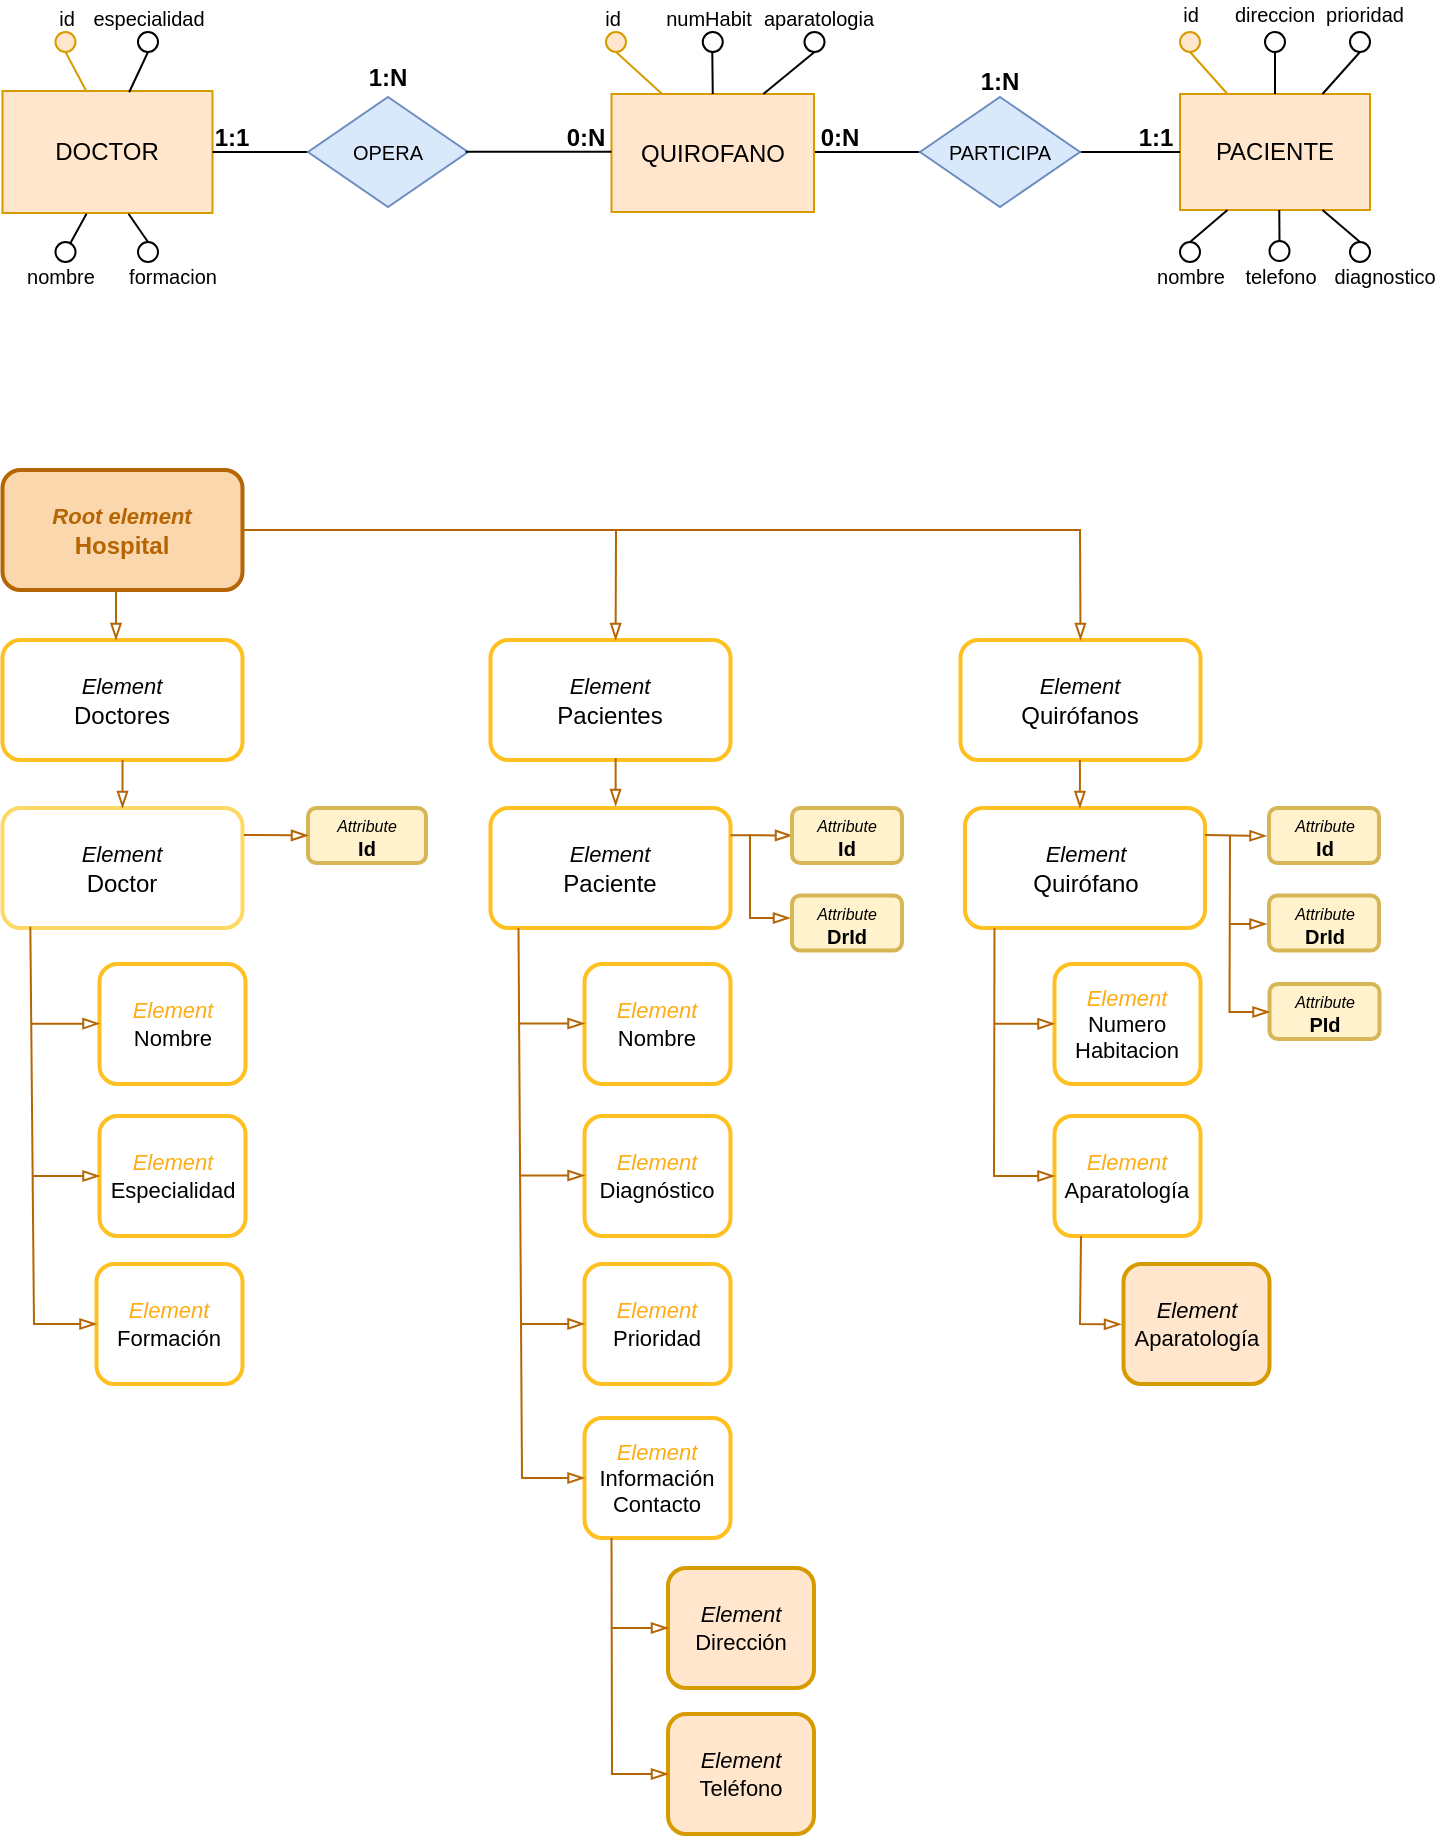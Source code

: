 <mxfile version="26.1.1">
  <diagram name="Página-1" id="zIennUyZC_HK0-jWaU2B">
    <mxGraphModel dx="1114" dy="691" grid="0" gridSize="10" guides="1" tooltips="1" connect="1" arrows="1" fold="1" page="1" pageScale="1" pageWidth="1654" pageHeight="1169" math="0" shadow="0">
      <root>
        <mxCell id="0" />
        <mxCell id="1" parent="0" />
        <mxCell id="Oj7Y6yxwKAm6ebgXdTJ5-8" value="DOCTOR" style="rounded=0;whiteSpace=wrap;html=1;fillColor=#ffe6cc;strokeColor=#d79b00;" parent="1" vertex="1">
          <mxGeometry x="226.25" y="226.5" width="105" height="61" as="geometry" />
        </mxCell>
        <mxCell id="Oj7Y6yxwKAm6ebgXdTJ5-10" value="PACIENTE" style="rounded=0;whiteSpace=wrap;html=1;fillColor=#ffe6cc;strokeColor=#d79b00;" parent="1" vertex="1">
          <mxGeometry x="815" y="228" width="95" height="58" as="geometry" />
        </mxCell>
        <mxCell id="Oj7Y6yxwKAm6ebgXdTJ5-12" value="" style="endArrow=none;html=1;rounded=0;entryX=1;entryY=0.5;entryDx=0;entryDy=0;" parent="1" target="Oj7Y6yxwKAm6ebgXdTJ5-8" edge="1">
          <mxGeometry width="50" height="50" relative="1" as="geometry">
            <mxPoint x="388" y="257" as="sourcePoint" />
            <mxPoint x="593" y="332" as="targetPoint" />
          </mxGeometry>
        </mxCell>
        <mxCell id="Oj7Y6yxwKAm6ebgXdTJ5-13" value="" style="endArrow=none;html=1;rounded=0;exitX=0;exitY=0.5;exitDx=0;exitDy=0;entryX=1;entryY=0.5;entryDx=0;entryDy=0;" parent="1" source="Oj7Y6yxwKAm6ebgXdTJ5-10" edge="1">
          <mxGeometry width="50" height="50" relative="1" as="geometry">
            <mxPoint x="698" y="255.75" as="sourcePoint" />
            <mxPoint x="553.5" y="257.0" as="targetPoint" />
          </mxGeometry>
        </mxCell>
        <mxCell id="Oj7Y6yxwKAm6ebgXdTJ5-14" value="1:N" style="text;html=1;align=center;verticalAlign=middle;whiteSpace=wrap;rounded=0;fontStyle=1" parent="1" vertex="1">
          <mxGeometry x="389" y="205" width="60" height="30" as="geometry" />
        </mxCell>
        <mxCell id="Oj7Y6yxwKAm6ebgXdTJ5-15" value="1:N" style="text;html=1;align=center;verticalAlign=middle;whiteSpace=wrap;rounded=0;fontStyle=1" parent="1" vertex="1">
          <mxGeometry x="695" y="207" width="60" height="30" as="geometry" />
        </mxCell>
        <mxCell id="Oj7Y6yxwKAm6ebgXdTJ5-16" value="0:N" style="text;html=1;align=center;verticalAlign=middle;whiteSpace=wrap;rounded=0;fontStyle=1" parent="1" vertex="1">
          <mxGeometry x="488" y="235" width="60" height="30" as="geometry" />
        </mxCell>
        <mxCell id="Oj7Y6yxwKAm6ebgXdTJ5-20" value="" style="endArrow=none;html=1;rounded=0;exitX=0.5;exitY=1;exitDx=0;exitDy=0;entryX=0.603;entryY=0.01;entryDx=0;entryDy=0;entryPerimeter=0;" parent="1" source="Oj7Y6yxwKAm6ebgXdTJ5-23" target="Oj7Y6yxwKAm6ebgXdTJ5-8" edge="1">
          <mxGeometry width="50" height="50" relative="1" as="geometry">
            <mxPoint x="253" y="315" as="sourcePoint" />
            <mxPoint x="233" y="295" as="targetPoint" />
          </mxGeometry>
        </mxCell>
        <mxCell id="Oj7Y6yxwKAm6ebgXdTJ5-21" value="" style="endArrow=none;html=1;rounded=0;fillColor=#ffe6cc;strokeColor=#d79b00;entryX=0.397;entryY=-0.006;entryDx=0;entryDy=0;entryPerimeter=0;exitX=0.5;exitY=1;exitDx=0;exitDy=0;" parent="1" source="Oj7Y6yxwKAm6ebgXdTJ5-22" target="Oj7Y6yxwKAm6ebgXdTJ5-8" edge="1">
          <mxGeometry width="50" height="50" relative="1" as="geometry">
            <mxPoint x="229" y="206" as="sourcePoint" />
            <mxPoint x="245.985" y="226.495" as="targetPoint" />
          </mxGeometry>
        </mxCell>
        <mxCell id="Oj7Y6yxwKAm6ebgXdTJ5-22" value="" style="ellipse;whiteSpace=wrap;html=1;aspect=fixed;fillColor=#ffe6cc;strokeColor=#d79b00;" parent="1" vertex="1">
          <mxGeometry x="252.75" y="197" width="10" height="10" as="geometry" />
        </mxCell>
        <mxCell id="Oj7Y6yxwKAm6ebgXdTJ5-23" value="" style="ellipse;whiteSpace=wrap;html=1;aspect=fixed;" parent="1" vertex="1">
          <mxGeometry x="294" y="197" width="10" height="10" as="geometry" />
        </mxCell>
        <mxCell id="Oj7Y6yxwKAm6ebgXdTJ5-24" value="" style="ellipse;whiteSpace=wrap;html=1;aspect=fixed;" parent="1" vertex="1">
          <mxGeometry x="252.75" y="302" width="10" height="10" as="geometry" />
        </mxCell>
        <mxCell id="Oj7Y6yxwKAm6ebgXdTJ5-25" value="" style="ellipse;whiteSpace=wrap;html=1;aspect=fixed;" parent="1" vertex="1">
          <mxGeometry x="294" y="302" width="10" height="10" as="geometry" />
        </mxCell>
        <mxCell id="Oj7Y6yxwKAm6ebgXdTJ5-27" value="" style="endArrow=none;html=1;rounded=0;entryX=0.4;entryY=1.006;entryDx=0;entryDy=0;entryPerimeter=0;" parent="1" source="Oj7Y6yxwKAm6ebgXdTJ5-24" target="Oj7Y6yxwKAm6ebgXdTJ5-8" edge="1">
          <mxGeometry width="50" height="50" relative="1" as="geometry">
            <mxPoint x="257" y="305" as="sourcePoint" />
            <mxPoint x="265" y="295" as="targetPoint" />
          </mxGeometry>
        </mxCell>
        <mxCell id="Oj7Y6yxwKAm6ebgXdTJ5-28" value="" style="endArrow=none;html=1;rounded=0;exitX=0.5;exitY=0;exitDx=0;exitDy=0;entryX=0.6;entryY=1.006;entryDx=0;entryDy=0;entryPerimeter=0;" parent="1" source="Oj7Y6yxwKAm6ebgXdTJ5-25" target="Oj7Y6yxwKAm6ebgXdTJ5-8" edge="1">
          <mxGeometry width="50" height="50" relative="1" as="geometry">
            <mxPoint x="280" y="324" as="sourcePoint" />
            <mxPoint x="277" y="305" as="targetPoint" />
          </mxGeometry>
        </mxCell>
        <mxCell id="Oj7Y6yxwKAm6ebgXdTJ5-48" value="id" style="text;html=1;align=center;verticalAlign=middle;whiteSpace=wrap;rounded=0;fontSize=10;" parent="1" vertex="1">
          <mxGeometry x="250.5" y="183" width="14.5" height="14" as="geometry" />
        </mxCell>
        <mxCell id="Oj7Y6yxwKAm6ebgXdTJ5-49" value="nombre" style="text;html=1;align=center;verticalAlign=middle;whiteSpace=wrap;rounded=0;fontSize=10;" parent="1" vertex="1">
          <mxGeometry x="248.25" y="311.52" width="14.5" height="14" as="geometry" />
        </mxCell>
        <mxCell id="Oj7Y6yxwKAm6ebgXdTJ5-51" value="especialidad" style="text;html=1;align=center;verticalAlign=middle;whiteSpace=wrap;rounded=0;fontSize=10;" parent="1" vertex="1">
          <mxGeometry x="291.75" y="183" width="14.5" height="14" as="geometry" />
        </mxCell>
        <mxCell id="Oj7Y6yxwKAm6ebgXdTJ5-52" value="formacion" style="text;html=1;align=center;verticalAlign=middle;whiteSpace=wrap;rounded=0;fontSize=10;" parent="1" vertex="1">
          <mxGeometry x="304" y="311.52" width="14.5" height="14" as="geometry" />
        </mxCell>
        <mxCell id="Oj7Y6yxwKAm6ebgXdTJ5-56" value="QUIROFANO" style="rounded=0;whiteSpace=wrap;html=1;fillColor=#ffe6cc;strokeColor=#d79b00;" parent="1" vertex="1">
          <mxGeometry x="530.75" y="228" width="101.25" height="59" as="geometry" />
        </mxCell>
        <mxCell id="Oj7Y6yxwKAm6ebgXdTJ5-57" value="" style="endArrow=none;html=1;rounded=0;exitX=0.5;exitY=0;exitDx=0;exitDy=0;entryX=0.477;entryY=0.987;entryDx=0;entryDy=0;entryPerimeter=0;" parent="1" source="Oj7Y6yxwKAm6ebgXdTJ5-60" edge="1">
          <mxGeometry width="50" height="50" relative="1" as="geometry">
            <mxPoint x="578.5" y="228" as="sourcePoint" />
            <mxPoint x="578.796" y="200.713" as="targetPoint" />
          </mxGeometry>
        </mxCell>
        <mxCell id="Oj7Y6yxwKAm6ebgXdTJ5-58" value="" style="endArrow=none;html=1;rounded=0;fillColor=#ffe6cc;strokeColor=#d79b00;entryX=0.25;entryY=0;entryDx=0;entryDy=0;exitX=0.5;exitY=1;exitDx=0;exitDy=0;" parent="1" source="Oj7Y6yxwKAm6ebgXdTJ5-59" target="Oj7Y6yxwKAm6ebgXdTJ5-56" edge="1">
          <mxGeometry width="50" height="50" relative="1" as="geometry">
            <mxPoint x="539.25" y="327.52" as="sourcePoint" />
            <mxPoint x="573.204" y="294.995" as="targetPoint" />
          </mxGeometry>
        </mxCell>
        <mxCell id="Oj7Y6yxwKAm6ebgXdTJ5-59" value="" style="ellipse;whiteSpace=wrap;html=1;aspect=fixed;fillColor=#ffe6cc;strokeColor=#d79b00;" parent="1" vertex="1">
          <mxGeometry x="528" y="197" width="10" height="10" as="geometry" />
        </mxCell>
        <mxCell id="Oj7Y6yxwKAm6ebgXdTJ5-61" value="" style="ellipse;whiteSpace=wrap;html=1;aspect=fixed;" parent="1" vertex="1">
          <mxGeometry x="627.25" y="197" width="10" height="10" as="geometry" />
        </mxCell>
        <mxCell id="Oj7Y6yxwKAm6ebgXdTJ5-62" value="" style="endArrow=none;html=1;rounded=0;exitX=0.5;exitY=1;exitDx=0;exitDy=0;entryX=0.75;entryY=0;entryDx=0;entryDy=0;" parent="1" source="Oj7Y6yxwKAm6ebgXdTJ5-61" target="Oj7Y6yxwKAm6ebgXdTJ5-56" edge="1">
          <mxGeometry width="50" height="50" relative="1" as="geometry">
            <mxPoint x="592.25" y="327.52" as="sourcePoint" />
            <mxPoint x="583.92" y="295.384" as="targetPoint" />
          </mxGeometry>
        </mxCell>
        <mxCell id="Oj7Y6yxwKAm6ebgXdTJ5-63" value="id" style="text;html=1;align=center;verticalAlign=middle;whiteSpace=wrap;rounded=0;fontSize=10;" parent="1" vertex="1">
          <mxGeometry x="523.5" y="183.0" width="14.5" height="14" as="geometry" />
        </mxCell>
        <mxCell id="Oj7Y6yxwKAm6ebgXdTJ5-64" value="numHabit" style="text;html=1;align=center;verticalAlign=middle;whiteSpace=wrap;rounded=0;fontSize=10;" parent="1" vertex="1">
          <mxGeometry x="571.5" y="183.0" width="14.5" height="14" as="geometry" />
        </mxCell>
        <mxCell id="Oj7Y6yxwKAm6ebgXdTJ5-65" value="aparatologia" style="text;html=1;align=center;verticalAlign=middle;whiteSpace=wrap;rounded=0;fontSize=10;" parent="1" vertex="1">
          <mxGeometry x="627.25" y="183" width="14.5" height="14" as="geometry" />
        </mxCell>
        <mxCell id="Oj7Y6yxwKAm6ebgXdTJ5-66" value="OPERA" style="rhombus;whiteSpace=wrap;html=1;fillColor=#dae8fc;strokeColor=#6c8ebf;fontSize=10;" parent="1" vertex="1">
          <mxGeometry x="379" y="229.5" width="80" height="55" as="geometry" />
        </mxCell>
        <mxCell id="Oj7Y6yxwKAm6ebgXdTJ5-67" value="" style="endArrow=none;html=1;rounded=0;entryX=1;entryY=0.5;entryDx=0;entryDy=0;" parent="1" edge="1">
          <mxGeometry width="50" height="50" relative="1" as="geometry">
            <mxPoint x="530.75" y="256.83" as="sourcePoint" />
            <mxPoint x="457.75" y="256.83" as="targetPoint" />
          </mxGeometry>
        </mxCell>
        <mxCell id="Oj7Y6yxwKAm6ebgXdTJ5-68" value="1:1" style="text;html=1;align=center;verticalAlign=middle;whiteSpace=wrap;rounded=0;fontStyle=1" parent="1" vertex="1">
          <mxGeometry x="311" y="235" width="60" height="30" as="geometry" />
        </mxCell>
        <mxCell id="Oj7Y6yxwKAm6ebgXdTJ5-69" value="PARTICIPA" style="rhombus;whiteSpace=wrap;html=1;fillColor=#dae8fc;strokeColor=#6c8ebf;fontSize=10;" parent="1" vertex="1">
          <mxGeometry x="685" y="229.5" width="80" height="55" as="geometry" />
        </mxCell>
        <mxCell id="Oj7Y6yxwKAm6ebgXdTJ5-70" value="" style="endArrow=none;html=1;rounded=0;fillColor=#ffe6cc;strokeColor=#d79b00;entryX=0.25;entryY=0;entryDx=0;entryDy=0;exitX=0.5;exitY=1;exitDx=0;exitDy=0;" parent="1" source="Oj7Y6yxwKAm6ebgXdTJ5-76" target="Oj7Y6yxwKAm6ebgXdTJ5-10" edge="1">
          <mxGeometry width="50" height="50" relative="1" as="geometry">
            <mxPoint x="839" y="312" as="sourcePoint" />
            <mxPoint x="886.204" y="292.995" as="targetPoint" />
          </mxGeometry>
        </mxCell>
        <mxCell id="Oj7Y6yxwKAm6ebgXdTJ5-74" value="nombre" style="text;html=1;align=center;verticalAlign=middle;whiteSpace=wrap;rounded=0;fontSize=10;" parent="1" vertex="1">
          <mxGeometry x="813" y="311.52" width="14.5" height="14" as="geometry" />
        </mxCell>
        <mxCell id="Oj7Y6yxwKAm6ebgXdTJ5-75" value="diagnostico" style="text;html=1;align=center;verticalAlign=middle;whiteSpace=wrap;rounded=0;fontSize=10;" parent="1" vertex="1">
          <mxGeometry x="910" y="311.52" width="14.5" height="14" as="geometry" />
        </mxCell>
        <mxCell id="Oj7Y6yxwKAm6ebgXdTJ5-76" value="" style="ellipse;whiteSpace=wrap;html=1;aspect=fixed;fillColor=#ffe6cc;strokeColor=#d79b00;" parent="1" vertex="1">
          <mxGeometry x="815" y="197" width="10" height="10" as="geometry" />
        </mxCell>
        <mxCell id="Oj7Y6yxwKAm6ebgXdTJ5-77" value="id" style="text;html=1;align=center;verticalAlign=middle;whiteSpace=wrap;rounded=0;fontSize=10;" parent="1" vertex="1">
          <mxGeometry x="812.75" y="181" width="14.5" height="14" as="geometry" />
        </mxCell>
        <mxCell id="Oj7Y6yxwKAm6ebgXdTJ5-78" value="" style="ellipse;whiteSpace=wrap;html=1;aspect=fixed;" parent="1" vertex="1">
          <mxGeometry x="857.5" y="197" width="10" height="10" as="geometry" />
        </mxCell>
        <mxCell id="Oj7Y6yxwKAm6ebgXdTJ5-79" value="" style="ellipse;whiteSpace=wrap;html=1;aspect=fixed;" parent="1" vertex="1">
          <mxGeometry x="900" y="197" width="10" height="10" as="geometry" />
        </mxCell>
        <mxCell id="Oj7Y6yxwKAm6ebgXdTJ5-83" value="telefono" style="text;html=1;align=center;verticalAlign=middle;whiteSpace=wrap;rounded=0;fontSize=10;" parent="1" vertex="1">
          <mxGeometry x="857.5" y="311.52" width="14.5" height="14" as="geometry" />
        </mxCell>
        <mxCell id="Oj7Y6yxwKAm6ebgXdTJ5-84" value="direccion" style="text;html=1;align=center;verticalAlign=middle;whiteSpace=wrap;rounded=0;fontSize=10;" parent="1" vertex="1">
          <mxGeometry x="855.25" y="181" width="14.5" height="14" as="geometry" />
        </mxCell>
        <mxCell id="Oj7Y6yxwKAm6ebgXdTJ5-86" value="prioridad" style="text;html=1;align=center;verticalAlign=middle;whiteSpace=wrap;rounded=0;fontSize=10;" parent="1" vertex="1">
          <mxGeometry x="900" y="181" width="14.5" height="14" as="geometry" />
        </mxCell>
        <mxCell id="Oj7Y6yxwKAm6ebgXdTJ5-88" value="" style="endArrow=none;html=1;rounded=0;exitX=0.5;exitY=0;exitDx=0;exitDy=0;entryX=0.477;entryY=0.987;entryDx=0;entryDy=0;entryPerimeter=0;" parent="1" source="Oj7Y6yxwKAm6ebgXdTJ5-56" target="Oj7Y6yxwKAm6ebgXdTJ5-60" edge="1">
          <mxGeometry width="50" height="50" relative="1" as="geometry">
            <mxPoint x="578.5" y="228" as="sourcePoint" />
            <mxPoint x="578.796" y="200.713" as="targetPoint" />
          </mxGeometry>
        </mxCell>
        <mxCell id="Oj7Y6yxwKAm6ebgXdTJ5-60" value="" style="ellipse;whiteSpace=wrap;html=1;aspect=fixed;" parent="1" vertex="1">
          <mxGeometry x="576.38" y="197" width="10" height="10" as="geometry" />
        </mxCell>
        <mxCell id="Oj7Y6yxwKAm6ebgXdTJ5-90" value="1:1" style="text;html=1;align=center;verticalAlign=middle;whiteSpace=wrap;rounded=0;fontStyle=1" parent="1" vertex="1">
          <mxGeometry x="773" y="235" width="60" height="30" as="geometry" />
        </mxCell>
        <mxCell id="Oj7Y6yxwKAm6ebgXdTJ5-91" value="0:N" style="text;html=1;align=center;verticalAlign=middle;whiteSpace=wrap;rounded=0;fontStyle=1" parent="1" vertex="1">
          <mxGeometry x="615" y="235" width="60" height="30" as="geometry" />
        </mxCell>
        <mxCell id="Oj7Y6yxwKAm6ebgXdTJ5-92" value="" style="endArrow=none;html=1;rounded=0;exitX=0.5;exitY=1;exitDx=0;exitDy=0;entryX=0.5;entryY=0;entryDx=0;entryDy=0;" parent="1" source="Oj7Y6yxwKAm6ebgXdTJ5-78" target="Oj7Y6yxwKAm6ebgXdTJ5-10" edge="1">
          <mxGeometry width="50" height="50" relative="1" as="geometry">
            <mxPoint x="887" y="205" as="sourcePoint" />
            <mxPoint x="862" y="226" as="targetPoint" />
          </mxGeometry>
        </mxCell>
        <mxCell id="Oj7Y6yxwKAm6ebgXdTJ5-94" value="" style="endArrow=none;html=1;rounded=0;entryX=0.75;entryY=0;entryDx=0;entryDy=0;exitX=0.5;exitY=1;exitDx=0;exitDy=0;" parent="1" source="Oj7Y6yxwKAm6ebgXdTJ5-79" target="Oj7Y6yxwKAm6ebgXdTJ5-10" edge="1">
          <mxGeometry width="50" height="50" relative="1" as="geometry">
            <mxPoint x="895" y="208" as="sourcePoint" />
            <mxPoint x="894" y="223" as="targetPoint" />
          </mxGeometry>
        </mxCell>
        <mxCell id="Oj7Y6yxwKAm6ebgXdTJ5-96" value="" style="endArrow=none;html=1;rounded=0;exitX=0.25;exitY=1;exitDx=0;exitDy=0;entryX=0;entryY=0.5;entryDx=0;entryDy=0;" parent="1" source="Oj7Y6yxwKAm6ebgXdTJ5-10" target="Oj7Y6yxwKAm6ebgXdTJ5-97" edge="1">
          <mxGeometry width="50" height="50" relative="1" as="geometry">
            <mxPoint x="833" y="293" as="sourcePoint" />
            <mxPoint x="826" y="312" as="targetPoint" />
          </mxGeometry>
        </mxCell>
        <mxCell id="Oj7Y6yxwKAm6ebgXdTJ5-97" value="" style="ellipse;whiteSpace=wrap;html=1;aspect=fixed;direction=south;" parent="1" vertex="1">
          <mxGeometry x="815" y="302" width="10" height="10" as="geometry" />
        </mxCell>
        <mxCell id="Oj7Y6yxwKAm6ebgXdTJ5-98" value="" style="endArrow=none;html=1;rounded=0;exitX=0.5;exitY=1;exitDx=0;exitDy=0;entryX=0.5;entryY=0;entryDx=0;entryDy=0;" parent="1" source="Oj7Y6yxwKAm6ebgXdTJ5-85" edge="1">
          <mxGeometry width="50" height="50" relative="1" as="geometry">
            <mxPoint x="864.64" y="286" as="sourcePoint" />
            <mxPoint x="864.64" y="307" as="targetPoint" />
          </mxGeometry>
        </mxCell>
        <mxCell id="Oj7Y6yxwKAm6ebgXdTJ5-99" value="" style="endArrow=none;html=1;rounded=0;exitX=0.5;exitY=1;exitDx=0;exitDy=0;entryX=0.5;entryY=0;entryDx=0;entryDy=0;" parent="1" target="Oj7Y6yxwKAm6ebgXdTJ5-85" edge="1">
          <mxGeometry width="50" height="50" relative="1" as="geometry">
            <mxPoint x="864.64" y="286" as="sourcePoint" />
            <mxPoint x="864.64" y="307" as="targetPoint" />
          </mxGeometry>
        </mxCell>
        <mxCell id="Oj7Y6yxwKAm6ebgXdTJ5-85" value="" style="ellipse;whiteSpace=wrap;html=1;aspect=fixed;" parent="1" vertex="1">
          <mxGeometry x="859.75" y="301.52" width="10" height="10" as="geometry" />
        </mxCell>
        <mxCell id="Oj7Y6yxwKAm6ebgXdTJ5-100" value="" style="endArrow=none;html=1;rounded=0;exitX=0.75;exitY=1;exitDx=0;exitDy=0;entryX=0.5;entryY=0;entryDx=0;entryDy=0;" parent="1" source="Oj7Y6yxwKAm6ebgXdTJ5-10" target="Oj7Y6yxwKAm6ebgXdTJ5-101" edge="1">
          <mxGeometry width="50" height="50" relative="1" as="geometry">
            <mxPoint x="899.64" y="295.52" as="sourcePoint" />
            <mxPoint x="900" y="300" as="targetPoint" />
          </mxGeometry>
        </mxCell>
        <mxCell id="Oj7Y6yxwKAm6ebgXdTJ5-101" value="" style="ellipse;whiteSpace=wrap;html=1;aspect=fixed;" parent="1" vertex="1">
          <mxGeometry x="900" y="302" width="10" height="10" as="geometry" />
        </mxCell>
        <mxCell id="Oj7Y6yxwKAm6ebgXdTJ5-102" value="&lt;font style=&quot;font-size: 11px;&quot;&gt;&lt;i&gt;&lt;b&gt;Root element&lt;/b&gt;&lt;/i&gt;&lt;/font&gt;&lt;div&gt;&lt;b&gt;&lt;font&gt;Hospital&lt;/font&gt;&lt;/b&gt;&lt;/div&gt;" style="rounded=1;whiteSpace=wrap;html=1;strokeColor=#b46504;strokeWidth=2;fillColor=#fad7ac;fontColor=light-dark(#b56503, #ededed);" parent="1" vertex="1">
          <mxGeometry x="226.25" y="416" width="120" height="60" as="geometry" />
        </mxCell>
        <mxCell id="Oj7Y6yxwKAm6ebgXdTJ5-103" value="&lt;font style=&quot;font-size: 11px;&quot;&gt;&lt;i&gt;Element&lt;/i&gt;&lt;/font&gt;&lt;div&gt;Doctores&lt;/div&gt;" style="rounded=1;whiteSpace=wrap;html=1;strokeColor=#FFC022;strokeWidth=2;" parent="1" vertex="1">
          <mxGeometry x="226.25" y="501" width="120" height="60" as="geometry" />
        </mxCell>
        <mxCell id="Oj7Y6yxwKAm6ebgXdTJ5-104" value="&lt;font style=&quot;font-size: 11px;&quot;&gt;&lt;i&gt;Element&lt;/i&gt;&lt;/font&gt;&lt;div&gt;Pacientes&lt;/div&gt;" style="rounded=1;whiteSpace=wrap;html=1;strokeColor=#FFC022;strokeWidth=2;" parent="1" vertex="1">
          <mxGeometry x="470.25" y="501" width="120" height="60" as="geometry" />
        </mxCell>
        <mxCell id="Oj7Y6yxwKAm6ebgXdTJ5-105" value="&lt;font style=&quot;font-size: 11px;&quot;&gt;&lt;i&gt;Element&lt;/i&gt;&lt;/font&gt;&lt;div&gt;Quirófanos&lt;/div&gt;" style="rounded=1;whiteSpace=wrap;html=1;strokeColor=#FFC022;strokeWidth=2;" parent="1" vertex="1">
          <mxGeometry x="705.25" y="501" width="120" height="60" as="geometry" />
        </mxCell>
        <mxCell id="Oj7Y6yxwKAm6ebgXdTJ5-106" value="&lt;font style=&quot;font-size: 11px;&quot;&gt;&lt;i&gt;Element&lt;/i&gt;&lt;/font&gt;&lt;div&gt;Doctor&lt;/div&gt;" style="rounded=1;whiteSpace=wrap;html=1;strokeColor=#FFD966;strokeWidth=2;" parent="1" vertex="1">
          <mxGeometry x="226.25" y="585" width="120" height="60" as="geometry" />
        </mxCell>
        <mxCell id="Oj7Y6yxwKAm6ebgXdTJ5-107" value="&lt;font style=&quot;font-size: 11px;&quot;&gt;&lt;i&gt;Element&lt;/i&gt;&lt;/font&gt;&lt;div&gt;Paciente&lt;/div&gt;" style="rounded=1;whiteSpace=wrap;html=1;strokeColor=#FFC022;strokeWidth=2;" parent="1" vertex="1">
          <mxGeometry x="470.25" y="585" width="120" height="60" as="geometry" />
        </mxCell>
        <mxCell id="Oj7Y6yxwKAm6ebgXdTJ5-108" value="&lt;font style=&quot;font-size: 11px;&quot;&gt;&lt;i&gt;Element&lt;/i&gt;&lt;/font&gt;&lt;div&gt;Quirófano&lt;/div&gt;" style="rounded=1;whiteSpace=wrap;html=1;strokeColor=#FFC022;strokeWidth=2;" parent="1" vertex="1">
          <mxGeometry x="707.5" y="585" width="120" height="60" as="geometry" />
        </mxCell>
        <mxCell id="Oj7Y6yxwKAm6ebgXdTJ5-109" value="&lt;font style=&quot;font-size: 8px;&quot;&gt;&lt;i style=&quot;&quot;&gt;Attribute&lt;/i&gt;&lt;/font&gt;&lt;div&gt;&lt;b&gt;Id&lt;/b&gt;&lt;/div&gt;" style="rounded=1;whiteSpace=wrap;html=1;strokeColor=#d6b656;strokeWidth=2;fillColor=#fff2cc;fontSize=10;" parent="1" vertex="1">
          <mxGeometry x="379" y="585" width="59" height="27.5" as="geometry" />
        </mxCell>
        <mxCell id="Oj7Y6yxwKAm6ebgXdTJ5-110" value="&lt;font style=&quot;color: rgb(255, 172, 19);&quot;&gt;&lt;i&gt;Element&lt;/i&gt;&lt;/font&gt;&lt;div&gt;Nombre&lt;/div&gt;" style="rounded=1;whiteSpace=wrap;html=1;strokeColor=#FFC022;strokeWidth=2;fontSize=11;" parent="1" vertex="1">
          <mxGeometry x="274.75" y="663" width="73" height="60" as="geometry" />
        </mxCell>
        <mxCell id="Oj7Y6yxwKAm6ebgXdTJ5-111" value="&lt;font style=&quot;color: rgb(255, 172, 19);&quot;&gt;&lt;i&gt;Element&lt;/i&gt;&lt;/font&gt;&lt;div&gt;Especialidad&lt;/div&gt;" style="rounded=1;whiteSpace=wrap;html=1;strokeColor=#FFC022;strokeWidth=2;fontSize=11;" parent="1" vertex="1">
          <mxGeometry x="274.75" y="739" width="73" height="60" as="geometry" />
        </mxCell>
        <mxCell id="Oj7Y6yxwKAm6ebgXdTJ5-112" value="&lt;font style=&quot;color: rgb(255, 172, 19);&quot;&gt;&lt;i&gt;Element&lt;/i&gt;&lt;/font&gt;&lt;div&gt;Formación&lt;/div&gt;" style="rounded=1;whiteSpace=wrap;html=1;strokeColor=#FFC022;strokeWidth=2;fontSize=11;" parent="1" vertex="1">
          <mxGeometry x="273.25" y="813" width="73" height="60" as="geometry" />
        </mxCell>
        <mxCell id="Oj7Y6yxwKAm6ebgXdTJ5-113" value="" style="endArrow=blockThin;html=1;rounded=0;exitX=0.116;exitY=0.99;exitDx=0;exitDy=0;exitPerimeter=0;entryX=0;entryY=0.5;entryDx=0;entryDy=0;endFill=0;fillColor=#fad7ac;strokeColor=#b46504;" parent="1" source="Oj7Y6yxwKAm6ebgXdTJ5-106" target="Oj7Y6yxwKAm6ebgXdTJ5-112" edge="1">
          <mxGeometry width="50" height="50" relative="1" as="geometry">
            <mxPoint x="351" y="774" as="sourcePoint" />
            <mxPoint x="401" y="724" as="targetPoint" />
            <Array as="points">
              <mxPoint x="242" y="843" />
            </Array>
          </mxGeometry>
        </mxCell>
        <mxCell id="Oj7Y6yxwKAm6ebgXdTJ5-114" value="" style="endArrow=blockThin;html=1;rounded=0;entryX=0;entryY=0.5;entryDx=0;entryDy=0;strokeColor=#b46504;align=center;verticalAlign=middle;fontFamily=Helvetica;fontSize=11;fontColor=default;labelBackgroundColor=default;endFill=0;fillColor=#fad7ac;" parent="1" target="Oj7Y6yxwKAm6ebgXdTJ5-111" edge="1">
          <mxGeometry width="50" height="50" relative="1" as="geometry">
            <mxPoint x="241" y="769" as="sourcePoint" />
            <mxPoint x="359" y="722" as="targetPoint" />
          </mxGeometry>
        </mxCell>
        <mxCell id="Oj7Y6yxwKAm6ebgXdTJ5-115" value="" style="endArrow=blockThin;html=1;rounded=0;entryX=0;entryY=0.5;entryDx=0;entryDy=0;strokeColor=#b46504;align=center;verticalAlign=middle;fontFamily=Helvetica;fontSize=11;fontColor=default;labelBackgroundColor=default;endFill=0;fillColor=#fad7ac;" parent="1" edge="1">
          <mxGeometry width="50" height="50" relative="1" as="geometry">
            <mxPoint x="240.75" y="692.83" as="sourcePoint" />
            <mxPoint x="274.75" y="692.83" as="targetPoint" />
          </mxGeometry>
        </mxCell>
        <mxCell id="Oj7Y6yxwKAm6ebgXdTJ5-116" value="" style="endArrow=blockThin;html=1;rounded=0;entryX=0;entryY=0.5;entryDx=0;entryDy=0;strokeColor=#b46504;align=center;verticalAlign=middle;fontFamily=Helvetica;fontSize=11;fontColor=default;labelBackgroundColor=default;endFill=0;fillColor=#fad7ac;exitX=1.006;exitY=0.225;exitDx=0;exitDy=0;exitPerimeter=0;" parent="1" source="Oj7Y6yxwKAm6ebgXdTJ5-106" target="Oj7Y6yxwKAm6ebgXdTJ5-109" edge="1">
          <mxGeometry width="50" height="50" relative="1" as="geometry">
            <mxPoint x="347" y="614" as="sourcePoint" />
            <mxPoint x="369" y="614.81" as="targetPoint" />
          </mxGeometry>
        </mxCell>
        <mxCell id="Oj7Y6yxwKAm6ebgXdTJ5-117" value="" style="endArrow=blockThin;html=1;rounded=0;strokeColor=#b46504;align=center;verticalAlign=middle;fontFamily=Helvetica;fontSize=11;fontColor=default;labelBackgroundColor=default;endFill=0;fillColor=#fad7ac;exitX=0.5;exitY=1;exitDx=0;exitDy=0;" parent="1" source="Oj7Y6yxwKAm6ebgXdTJ5-103" target="Oj7Y6yxwKAm6ebgXdTJ5-106" edge="1">
          <mxGeometry width="50" height="50" relative="1" as="geometry">
            <mxPoint x="288" y="561" as="sourcePoint" />
            <mxPoint x="311" y="561" as="targetPoint" />
          </mxGeometry>
        </mxCell>
        <mxCell id="Oj7Y6yxwKAm6ebgXdTJ5-118" value="" style="endArrow=blockThin;html=1;rounded=0;strokeColor=#b46504;align=center;verticalAlign=middle;fontFamily=Helvetica;fontSize=11;fontColor=default;labelBackgroundColor=default;endFill=0;fillColor=#fad7ac;exitX=0.5;exitY=1;exitDx=0;exitDy=0;" parent="1" edge="1">
          <mxGeometry width="50" height="50" relative="1" as="geometry">
            <mxPoint x="283" y="477" as="sourcePoint" />
            <mxPoint x="283" y="501" as="targetPoint" />
          </mxGeometry>
        </mxCell>
        <mxCell id="Oj7Y6yxwKAm6ebgXdTJ5-119" value="&lt;font style=&quot;font-size: 8px;&quot;&gt;&lt;i style=&quot;&quot;&gt;Attribute&lt;/i&gt;&lt;/font&gt;&lt;div&gt;&lt;b&gt;DrId&lt;/b&gt;&lt;/div&gt;" style="rounded=1;whiteSpace=wrap;html=1;strokeColor=#d6b656;strokeWidth=2;fillColor=#fff2cc;fontSize=10;" parent="1" vertex="1">
          <mxGeometry x="621" y="628.75" width="55" height="27.5" as="geometry" />
        </mxCell>
        <mxCell id="Oj7Y6yxwKAm6ebgXdTJ5-120" value="" style="endArrow=blockThin;html=1;rounded=0;entryX=0;entryY=0.5;entryDx=0;entryDy=0;strokeColor=#b46504;align=center;verticalAlign=middle;fontFamily=Helvetica;fontSize=11;fontColor=default;labelBackgroundColor=default;endFill=0;fillColor=#fad7ac;exitX=1;exitY=0.5;exitDx=0;exitDy=0;" parent="1" edge="1" target="sZnkckeqy1awkp0_fgDB-8">
          <mxGeometry width="50" height="50" relative="1" as="geometry">
            <mxPoint x="590.25" y="598.57" as="sourcePoint" />
            <mxPoint x="613.25" y="598.57" as="targetPoint" />
          </mxGeometry>
        </mxCell>
        <mxCell id="Oj7Y6yxwKAm6ebgXdTJ5-121" value="" style="endArrow=blockThin;html=1;rounded=0;strokeColor=#b46504;align=center;verticalAlign=middle;fontFamily=Helvetica;fontSize=11;fontColor=default;labelBackgroundColor=default;endFill=0;fillColor=#fad7ac;exitX=0.5;exitY=1;exitDx=0;exitDy=0;" parent="1" edge="1">
          <mxGeometry width="50" height="50" relative="1" as="geometry">
            <mxPoint x="532.82" y="560" as="sourcePoint" />
            <mxPoint x="532.82" y="584" as="targetPoint" />
          </mxGeometry>
        </mxCell>
        <mxCell id="Oj7Y6yxwKAm6ebgXdTJ5-122" value="" style="endArrow=blockThin;html=1;rounded=0;strokeColor=#b46504;align=center;verticalAlign=middle;fontFamily=Helvetica;fontSize=11;fontColor=default;labelBackgroundColor=default;endFill=0;fillColor=#fad7ac;exitX=1;exitY=0.5;exitDx=0;exitDy=0;entryX=0.5;entryY=0;entryDx=0;entryDy=0;" parent="1" source="Oj7Y6yxwKAm6ebgXdTJ5-102" target="Oj7Y6yxwKAm6ebgXdTJ5-105" edge="1">
          <mxGeometry width="50" height="50" relative="1" as="geometry">
            <mxPoint x="413" y="438" as="sourcePoint" />
            <mxPoint x="413" y="462" as="targetPoint" />
            <Array as="points">
              <mxPoint x="765" y="446" />
            </Array>
          </mxGeometry>
        </mxCell>
        <mxCell id="Oj7Y6yxwKAm6ebgXdTJ5-127" value="" style="endArrow=blockThin;html=1;rounded=0;strokeColor=#b46504;align=center;verticalAlign=middle;fontFamily=Helvetica;fontSize=11;fontColor=default;labelBackgroundColor=default;endFill=0;fillColor=#fad7ac;" parent="1" edge="1">
          <mxGeometry width="50" height="50" relative="1" as="geometry">
            <mxPoint x="533" y="446" as="sourcePoint" />
            <mxPoint x="532.81" y="501" as="targetPoint" />
          </mxGeometry>
        </mxCell>
        <mxCell id="sZnkckeqy1awkp0_fgDB-1" value="&lt;font style=&quot;color: rgb(255, 172, 19);&quot;&gt;&lt;i&gt;Element&lt;/i&gt;&lt;/font&gt;&lt;div&gt;Nombre&lt;/div&gt;" style="rounded=1;whiteSpace=wrap;html=1;strokeColor=#FFC022;strokeWidth=2;fontSize=11;" vertex="1" parent="1">
          <mxGeometry x="517.25" y="663" width="73" height="60" as="geometry" />
        </mxCell>
        <mxCell id="sZnkckeqy1awkp0_fgDB-2" value="&lt;font style=&quot;color: rgb(255, 172, 19);&quot;&gt;&lt;i&gt;Element&lt;/i&gt;&lt;/font&gt;&lt;div&gt;Diagnóstico&lt;/div&gt;" style="rounded=1;whiteSpace=wrap;html=1;strokeColor=#FFC022;strokeWidth=2;fontSize=11;" vertex="1" parent="1">
          <mxGeometry x="517.25" y="739" width="73" height="60" as="geometry" />
        </mxCell>
        <mxCell id="sZnkckeqy1awkp0_fgDB-3" value="&lt;font style=&quot;color: rgb(255, 172, 19);&quot;&gt;&lt;i&gt;Element&lt;/i&gt;&lt;/font&gt;&lt;div&gt;Prioridad&lt;/div&gt;" style="rounded=1;whiteSpace=wrap;html=1;strokeColor=#FFC022;strokeWidth=2;fontSize=11;" vertex="1" parent="1">
          <mxGeometry x="517.25" y="813" width="73" height="60" as="geometry" />
        </mxCell>
        <mxCell id="sZnkckeqy1awkp0_fgDB-4" value="&lt;font style=&quot;color: rgb(255, 172, 19);&quot;&gt;&lt;i&gt;Element&lt;/i&gt;&lt;/font&gt;&lt;div&gt;Información Contacto&lt;/div&gt;" style="rounded=1;whiteSpace=wrap;html=1;strokeColor=#FFC022;strokeWidth=2;fontSize=11;" vertex="1" parent="1">
          <mxGeometry x="517.25" y="890" width="73" height="60" as="geometry" />
        </mxCell>
        <mxCell id="sZnkckeqy1awkp0_fgDB-8" value="&lt;font style=&quot;font-size: 8px;&quot;&gt;&lt;i style=&quot;&quot;&gt;Attribute&lt;/i&gt;&lt;/font&gt;&lt;div&gt;&lt;b&gt;Id&lt;/b&gt;&lt;/div&gt;" style="rounded=1;whiteSpace=wrap;html=1;strokeColor=#d6b656;strokeWidth=2;fillColor=#fff2cc;fontSize=10;" vertex="1" parent="1">
          <mxGeometry x="621" y="585" width="55" height="27.5" as="geometry" />
        </mxCell>
        <mxCell id="sZnkckeqy1awkp0_fgDB-9" value="" style="endArrow=blockThin;html=1;rounded=0;strokeColor=#b46504;align=center;verticalAlign=middle;fontFamily=Helvetica;fontSize=11;fontColor=default;labelBackgroundColor=default;endFill=0;fillColor=#fad7ac;exitX=0.5;exitY=1;exitDx=0;exitDy=0;" edge="1" parent="1">
          <mxGeometry width="50" height="50" relative="1" as="geometry">
            <mxPoint x="764.96" y="561" as="sourcePoint" />
            <mxPoint x="764.96" y="585" as="targetPoint" />
          </mxGeometry>
        </mxCell>
        <mxCell id="sZnkckeqy1awkp0_fgDB-10" value="&lt;font style=&quot;font-size: 8px;&quot;&gt;&lt;i style=&quot;&quot;&gt;Attribute&lt;/i&gt;&lt;/font&gt;&lt;div&gt;&lt;b&gt;Id&lt;/b&gt;&lt;/div&gt;" style="rounded=1;whiteSpace=wrap;html=1;strokeColor=#d6b656;strokeWidth=2;fillColor=#fff2cc;fontSize=10;" vertex="1" parent="1">
          <mxGeometry x="859.5" y="585" width="55" height="27.5" as="geometry" />
        </mxCell>
        <mxCell id="sZnkckeqy1awkp0_fgDB-11" value="&lt;font style=&quot;font-size: 8px;&quot;&gt;&lt;i style=&quot;&quot;&gt;Attribute&lt;/i&gt;&lt;/font&gt;&lt;div&gt;&lt;b&gt;DrId&lt;/b&gt;&lt;/div&gt;" style="rounded=1;whiteSpace=wrap;html=1;strokeColor=#d6b656;strokeWidth=2;fillColor=#fff2cc;fontSize=10;" vertex="1" parent="1">
          <mxGeometry x="859.5" y="628.75" width="55" height="27.5" as="geometry" />
        </mxCell>
        <mxCell id="sZnkckeqy1awkp0_fgDB-12" value="&lt;font style=&quot;font-size: 8px;&quot;&gt;&lt;i style=&quot;&quot;&gt;Attribute&lt;/i&gt;&lt;/font&gt;&lt;div&gt;&lt;b&gt;PId&lt;/b&gt;&lt;/div&gt;" style="rounded=1;whiteSpace=wrap;html=1;strokeColor=#d6b656;strokeWidth=2;fillColor=#fff2cc;fontSize=10;" vertex="1" parent="1">
          <mxGeometry x="859.75" y="673" width="55" height="27.5" as="geometry" />
        </mxCell>
        <mxCell id="sZnkckeqy1awkp0_fgDB-13" value="&lt;font style=&quot;color: rgb(255, 172, 19);&quot;&gt;&lt;i&gt;Element&lt;/i&gt;&lt;/font&gt;&lt;div&gt;Numero Habitacion&lt;/div&gt;" style="rounded=1;whiteSpace=wrap;html=1;strokeColor=#FFC022;strokeWidth=2;fontSize=11;" vertex="1" parent="1">
          <mxGeometry x="752.25" y="663" width="73" height="60" as="geometry" />
        </mxCell>
        <mxCell id="sZnkckeqy1awkp0_fgDB-14" value="&lt;font style=&quot;color: rgb(255, 172, 19);&quot;&gt;&lt;i&gt;Element&lt;/i&gt;&lt;/font&gt;&lt;div&gt;Aparatología&lt;/div&gt;" style="rounded=1;whiteSpace=wrap;html=1;strokeColor=#FFC022;strokeWidth=2;fontSize=11;" vertex="1" parent="1">
          <mxGeometry x="752.25" y="739" width="73" height="60" as="geometry" />
        </mxCell>
        <mxCell id="sZnkckeqy1awkp0_fgDB-15" value="&lt;font&gt;&lt;i&gt;Element&lt;/i&gt;&lt;/font&gt;&lt;div&gt;Dirección&lt;/div&gt;" style="rounded=1;whiteSpace=wrap;html=1;strokeColor=#d79b00;strokeWidth=2;fillColor=#ffe6cc;fontColor=default;fontSize=11;" vertex="1" parent="1">
          <mxGeometry x="559" y="965" width="73" height="60" as="geometry" />
        </mxCell>
        <mxCell id="sZnkckeqy1awkp0_fgDB-16" value="&lt;font&gt;&lt;i&gt;Element&lt;/i&gt;&lt;/font&gt;&lt;div&gt;Teléfono&lt;/div&gt;" style="rounded=1;whiteSpace=wrap;html=1;strokeColor=#d79b00;strokeWidth=2;fillColor=#ffe6cc;fontColor=default;fontSize=11;" vertex="1" parent="1">
          <mxGeometry x="559" y="1038" width="73" height="60" as="geometry" />
        </mxCell>
        <mxCell id="sZnkckeqy1awkp0_fgDB-17" value="&lt;font&gt;&lt;i&gt;Element&lt;/i&gt;&lt;/font&gt;&lt;div&gt;Aparatología&lt;/div&gt;" style="rounded=1;whiteSpace=wrap;html=1;strokeColor=#d79b00;strokeWidth=2;fillColor=#ffe6cc;fontSize=11;" vertex="1" parent="1">
          <mxGeometry x="786.75" y="813" width="73" height="60" as="geometry" />
        </mxCell>
        <mxCell id="sZnkckeqy1awkp0_fgDB-18" value="" style="endArrow=blockThin;html=1;rounded=0;exitX=0.116;exitY=0.99;exitDx=0;exitDy=0;exitPerimeter=0;entryX=0;entryY=0.5;entryDx=0;entryDy=0;endFill=0;fillColor=#fad7ac;strokeColor=#b46504;" edge="1" parent="1" target="sZnkckeqy1awkp0_fgDB-4">
          <mxGeometry width="50" height="50" relative="1" as="geometry">
            <mxPoint x="484.25" y="645" as="sourcePoint" />
            <mxPoint x="517.25" y="844" as="targetPoint" />
            <Array as="points">
              <mxPoint x="486" y="920" />
            </Array>
          </mxGeometry>
        </mxCell>
        <mxCell id="sZnkckeqy1awkp0_fgDB-19" value="" style="endArrow=blockThin;html=1;rounded=0;entryX=0;entryY=0.5;entryDx=0;entryDy=0;strokeColor=#b46504;align=center;verticalAlign=middle;fontFamily=Helvetica;fontSize=11;fontColor=default;labelBackgroundColor=default;endFill=0;fillColor=#fad7ac;" edge="1" parent="1">
          <mxGeometry width="50" height="50" relative="1" as="geometry">
            <mxPoint x="485" y="768.76" as="sourcePoint" />
            <mxPoint x="517.25" y="768.76" as="targetPoint" />
          </mxGeometry>
        </mxCell>
        <mxCell id="sZnkckeqy1awkp0_fgDB-20" value="" style="endArrow=blockThin;html=1;rounded=0;entryX=0;entryY=0.5;entryDx=0;entryDy=0;strokeColor=#b46504;align=center;verticalAlign=middle;fontFamily=Helvetica;fontSize=11;fontColor=default;labelBackgroundColor=default;endFill=0;fillColor=#fad7ac;" edge="1" parent="1">
          <mxGeometry width="50" height="50" relative="1" as="geometry">
            <mxPoint x="485" y="692.76" as="sourcePoint" />
            <mxPoint x="517.25" y="692.76" as="targetPoint" />
          </mxGeometry>
        </mxCell>
        <mxCell id="sZnkckeqy1awkp0_fgDB-21" value="" style="endArrow=blockThin;html=1;rounded=0;entryX=0;entryY=0.5;entryDx=0;entryDy=0;strokeColor=#b46504;align=center;verticalAlign=middle;fontFamily=Helvetica;fontSize=11;fontColor=default;labelBackgroundColor=default;endFill=0;fillColor=#fad7ac;" edge="1" parent="1">
          <mxGeometry width="50" height="50" relative="1" as="geometry">
            <mxPoint x="486" y="842.95" as="sourcePoint" />
            <mxPoint x="517.25" y="842.95" as="targetPoint" />
          </mxGeometry>
        </mxCell>
        <mxCell id="sZnkckeqy1awkp0_fgDB-22" value="" style="endArrow=blockThin;html=1;rounded=0;exitX=0.116;exitY=0.99;exitDx=0;exitDy=0;exitPerimeter=0;entryX=0;entryY=0.5;entryDx=0;entryDy=0;endFill=0;fillColor=#fad7ac;strokeColor=#b46504;" edge="1" parent="1" target="sZnkckeqy1awkp0_fgDB-16">
          <mxGeometry width="50" height="50" relative="1" as="geometry">
            <mxPoint x="530.75" y="950" as="sourcePoint" />
            <mxPoint x="563.5" y="1225" as="targetPoint" />
            <Array as="points">
              <mxPoint x="531" y="1068" />
            </Array>
          </mxGeometry>
        </mxCell>
        <mxCell id="sZnkckeqy1awkp0_fgDB-24" value="" style="endArrow=blockThin;html=1;rounded=0;entryX=0;entryY=0.5;entryDx=0;entryDy=0;strokeColor=#b46504;align=center;verticalAlign=middle;fontFamily=Helvetica;fontSize=11;fontColor=default;labelBackgroundColor=default;endFill=0;fillColor=#fad7ac;" edge="1" parent="1" target="sZnkckeqy1awkp0_fgDB-15">
          <mxGeometry width="50" height="50" relative="1" as="geometry">
            <mxPoint x="531" y="995" as="sourcePoint" />
            <mxPoint x="547.13" y="1000" as="targetPoint" />
          </mxGeometry>
        </mxCell>
        <mxCell id="sZnkckeqy1awkp0_fgDB-25" value="" style="endArrow=blockThin;html=1;rounded=0;exitX=0.116;exitY=0.99;exitDx=0;exitDy=0;exitPerimeter=0;entryX=0;entryY=0.5;entryDx=0;entryDy=0;endFill=0;fillColor=#fad7ac;strokeColor=#b46504;" edge="1" parent="1" target="sZnkckeqy1awkp0_fgDB-14">
          <mxGeometry width="50" height="50" relative="1" as="geometry">
            <mxPoint x="722.25" y="645" as="sourcePoint" />
            <mxPoint x="755" y="920" as="targetPoint" />
            <Array as="points">
              <mxPoint x="722" y="769" />
            </Array>
          </mxGeometry>
        </mxCell>
        <mxCell id="sZnkckeqy1awkp0_fgDB-26" value="" style="endArrow=blockThin;html=1;rounded=0;entryX=0;entryY=0.5;entryDx=0;entryDy=0;strokeColor=#b46504;align=center;verticalAlign=middle;fontFamily=Helvetica;fontSize=11;fontColor=default;labelBackgroundColor=default;endFill=0;fillColor=#fad7ac;" edge="1" parent="1">
          <mxGeometry width="50" height="50" relative="1" as="geometry">
            <mxPoint x="722" y="692.92" as="sourcePoint" />
            <mxPoint x="752.25" y="692.92" as="targetPoint" />
          </mxGeometry>
        </mxCell>
        <mxCell id="sZnkckeqy1awkp0_fgDB-27" value="" style="endArrow=blockThin;html=1;rounded=0;endFill=0;fillColor=#fad7ac;strokeColor=#b46504;" edge="1" parent="1">
          <mxGeometry width="50" height="50" relative="1" as="geometry">
            <mxPoint x="600" y="598" as="sourcePoint" />
            <mxPoint x="620" y="640" as="targetPoint" />
            <Array as="points">
              <mxPoint x="600" y="640" />
            </Array>
          </mxGeometry>
        </mxCell>
        <mxCell id="sZnkckeqy1awkp0_fgDB-28" value="" style="endArrow=blockThin;html=1;rounded=0;entryX=0;entryY=0.5;entryDx=0;entryDy=0;strokeColor=#b46504;align=center;verticalAlign=middle;fontFamily=Helvetica;fontSize=11;fontColor=default;labelBackgroundColor=default;endFill=0;fillColor=#fad7ac;exitX=1;exitY=0.5;exitDx=0;exitDy=0;" edge="1" parent="1">
          <mxGeometry width="50" height="50" relative="1" as="geometry">
            <mxPoint x="827.5" y="598.53" as="sourcePoint" />
            <mxPoint x="858.25" y="598.96" as="targetPoint" />
          </mxGeometry>
        </mxCell>
        <mxCell id="sZnkckeqy1awkp0_fgDB-29" value="" style="endArrow=blockThin;html=1;rounded=0;endFill=0;fillColor=#fad7ac;strokeColor=#b46504;" edge="1" parent="1">
          <mxGeometry width="50" height="50" relative="1" as="geometry">
            <mxPoint x="840" y="599" as="sourcePoint" />
            <mxPoint x="859.75" y="687" as="targetPoint" />
            <Array as="points">
              <mxPoint x="839.75" y="687" />
            </Array>
          </mxGeometry>
        </mxCell>
        <mxCell id="sZnkckeqy1awkp0_fgDB-30" value="" style="endArrow=blockThin;html=1;rounded=0;entryX=0;entryY=0.5;entryDx=0;entryDy=0;strokeColor=#b46504;align=center;verticalAlign=middle;fontFamily=Helvetica;fontSize=11;fontColor=default;labelBackgroundColor=default;endFill=0;fillColor=#fad7ac;exitX=1;exitY=0.5;exitDx=0;exitDy=0;" edge="1" parent="1">
          <mxGeometry width="50" height="50" relative="1" as="geometry">
            <mxPoint x="840" y="643" as="sourcePoint" />
            <mxPoint x="858.25" y="643" as="targetPoint" />
          </mxGeometry>
        </mxCell>
        <mxCell id="sZnkckeqy1awkp0_fgDB-31" value="" style="endArrow=blockThin;html=1;rounded=0;endFill=0;fillColor=#fad7ac;strokeColor=#b46504;exitX=0.25;exitY=1;exitDx=0;exitDy=0;entryX=-0.017;entryY=0.503;entryDx=0;entryDy=0;entryPerimeter=0;" edge="1" parent="1" target="sZnkckeqy1awkp0_fgDB-17">
          <mxGeometry width="50" height="50" relative="1" as="geometry">
            <mxPoint x="765.5" y="799" as="sourcePoint" />
            <mxPoint x="781.75" y="843" as="targetPoint" />
            <Array as="points">
              <mxPoint x="765" y="843" />
            </Array>
          </mxGeometry>
        </mxCell>
      </root>
    </mxGraphModel>
  </diagram>
</mxfile>
